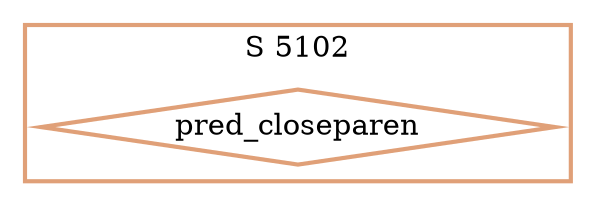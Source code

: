digraph G {
  ratio=0.500000;
  "UV pred_closeparen (5102)" [shape=diamond, label="pred_closeparen",
                               color="#E0A078", style=bold];
  
  subgraph cluster_5102 { label="S 5102";
    color="#E0A078";
    style=bold;
    "UV pred_closeparen (5102)"; };
  
  
  }